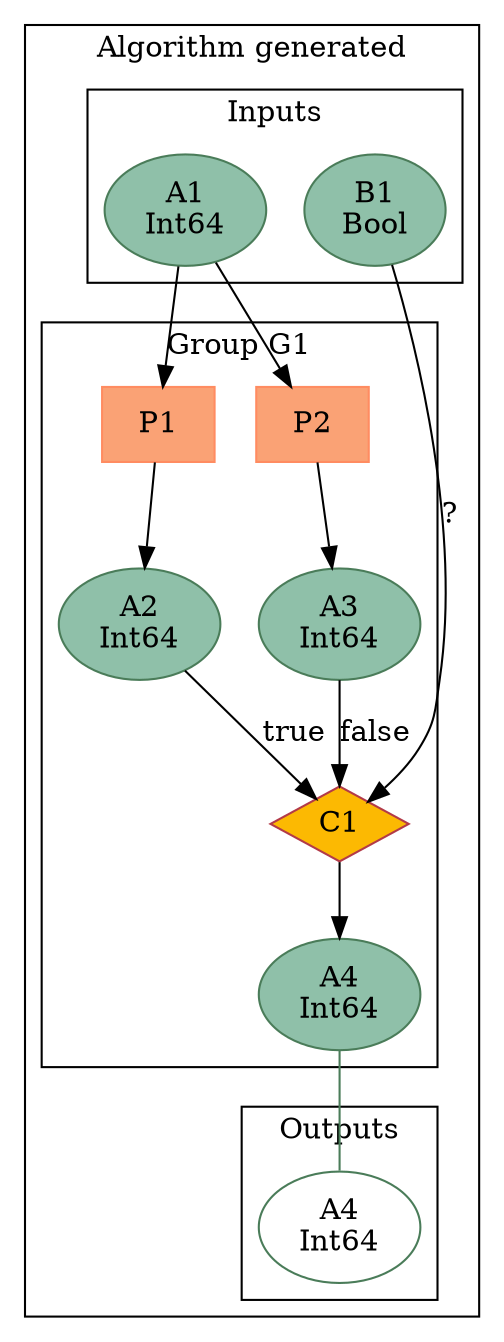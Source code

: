 digraph { layout=dot; compound=true;
subgraph cluster_provider_1 {
label="Algorithm generated"
subgraph cluster_provider_1_inputs {
label="Inputs"
provider_1__artifact_2 [label="A1\nInt64",shape="ellipse",style="filled",color="#4a7c59",fillcolor="#8fc0a9"]
provider_1__artifact_3 [label="B1\nBool",shape="ellipse",style="filled",color="#4a7c59",fillcolor="#8fc0a9"]
} // cluster_provider_1_inputs
subgraph cluster_provider_1_outputs {
label="Outputs"
provider_1outputs__artifact_4 [label="A4\nInt64",shape="ellipse",style="",color="#4a7c59",fillcolor="#8fc0a9"]
} // cluster_provider_1_outputs
 // before providers
subgraph cluster_provider_1__group_5 {
label="Group G1"
provider_1__artifact_6 [label="A2\nInt64",shape="ellipse",style="filled",color="#4a7c59",fillcolor="#8fc0a9"]
provider_1__artifact_7 [label="A3\nInt64",shape="ellipse",style="filled",color="#4a7c59",fillcolor="#8fc0a9"]
provider_1__artifact_8 [label="A4\nInt64",shape="ellipse",style="filled",color="#4a7c59",fillcolor="#8fc0a9"]
provider_1__provider_9 [shape="rectangle",label="P1",style="filled",color="#ff8c61",fillcolor="#faa275"]
provider_1__provider_10 [shape="rectangle",label="P2",style="filled",color="#ff8c61",fillcolor="#faa275"]
provider_1__conditional_11 [shape="diamond",label="C1",style="filled",color="#b23a48",fillcolor="#fcb902"]
} // cluster_provider_1__group_5
} // cluster_provider_1

provider_1__provider_9 -> provider_1__artifact_6
provider_1__artifact_2 -> provider_1__provider_9
provider_1__provider_10 -> provider_1__artifact_7
provider_1__artifact_2 -> provider_1__provider_10
provider_1__artifact_3 -> provider_1__conditional_11 [label="?"]
provider_1__artifact_6 -> provider_1__conditional_11 [label="true"]
provider_1__artifact_7 -> provider_1__conditional_11 [label="false"]
provider_1__conditional_11 -> provider_1__artifact_8
provider_1__artifact_8 -> provider_1outputs__artifact_4 [arrowhead="none",color="#4a7c59"]
}
